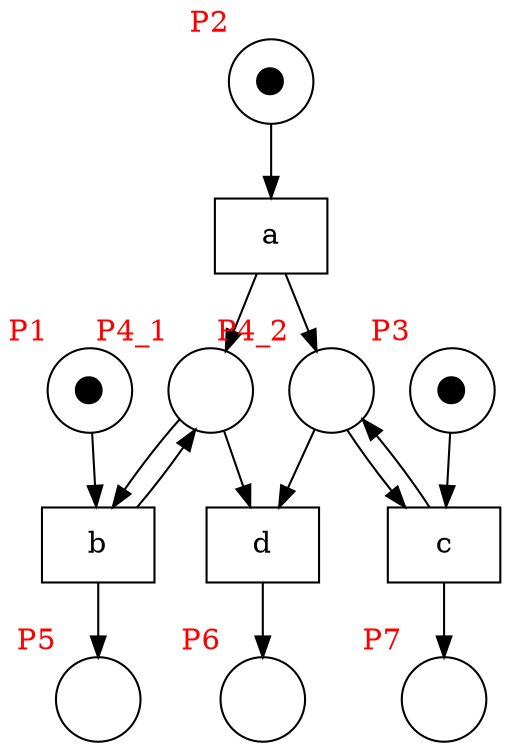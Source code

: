 digraph test {
  p1 -> t2;
  p2 -> t1;
  t1 -> p4;
  t1 -> p8;
  p3 -> t3;
  t2 -> p4 [constraint=false];
  p4 -> t2;
  t3 -> p8 [constraint=false];
  p8 -> t3;
  t2 -> p5;
  p4 -> t4;
  p8 -> t4;
  t3 -> p7;
  t4 -> p6;
  p1 [label="⬤" xlabel= <<FONT COLOR="red">P1</FONT>> shape=circle ];
  p2 [label="⬤" xlabel= <<FONT COLOR="red">P2</FONT>> shape=circle ];
  p3 [label="⬤" xlabel= <<FONT COLOR="red">P3</FONT>> shape=circle ];
  p4 [fontcolor="white" label="⬤" xlabel= <<FONT COLOR="red">P4_1</FONT>> shape=circle ];
  p5 [fontcolor="white" label="⬤" xlabel= <<FONT COLOR="red">P5</FONT>> shape=circle ];
  p6 [fontcolor="white" label="⬤" xlabel= <<FONT COLOR="red">P6</FONT>> shape=circle ];
  p7 [fontcolor="white" label="⬤" xlabel= <<FONT COLOR="red">P7</FONT>> shape=circle ];
  p8 [fontcolor="white" label="⬤" xlabel= <<FONT COLOR="red">P4_2</FONT>> shape=circle ];
  t1 [label="a" shape=box];
  t2 [label="b" shape=box];
  t3 [label="c" shape=box];
  t4 [label="d" shape=box];
}